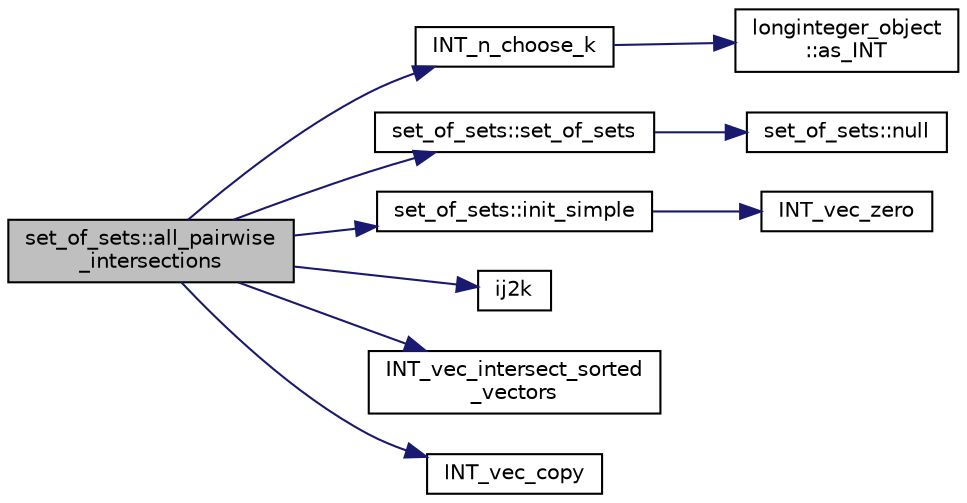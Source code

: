 digraph "set_of_sets::all_pairwise_intersections"
{
  edge [fontname="Helvetica",fontsize="10",labelfontname="Helvetica",labelfontsize="10"];
  node [fontname="Helvetica",fontsize="10",shape=record];
  rankdir="LR";
  Node54 [label="set_of_sets::all_pairwise\l_intersections",height=0.2,width=0.4,color="black", fillcolor="grey75", style="filled", fontcolor="black"];
  Node54 -> Node55 [color="midnightblue",fontsize="10",style="solid",fontname="Helvetica"];
  Node55 [label="INT_n_choose_k",height=0.2,width=0.4,color="black", fillcolor="white", style="filled",URL="$d2/d7c/combinatorics_8_c.html#aa74adc702e59feadb839f44c0aaec8f6"];
  Node55 -> Node56 [color="midnightblue",fontsize="10",style="solid",fontname="Helvetica"];
  Node56 [label="longinteger_object\l::as_INT",height=0.2,width=0.4,color="black", fillcolor="white", style="filled",URL="$dd/d7e/classlonginteger__object.html#afb992d4679a6741acc63c8bcba27971e"];
  Node54 -> Node57 [color="midnightblue",fontsize="10",style="solid",fontname="Helvetica"];
  Node57 [label="set_of_sets::set_of_sets",height=0.2,width=0.4,color="black", fillcolor="white", style="filled",URL="$da/dd6/classset__of__sets.html#ad07d3908a5f6972e2defe4db643dcb1e"];
  Node57 -> Node58 [color="midnightblue",fontsize="10",style="solid",fontname="Helvetica"];
  Node58 [label="set_of_sets::null",height=0.2,width=0.4,color="black", fillcolor="white", style="filled",URL="$da/dd6/classset__of__sets.html#a0781046b5156beb68e73fc3794df0b57"];
  Node54 -> Node59 [color="midnightblue",fontsize="10",style="solid",fontname="Helvetica"];
  Node59 [label="set_of_sets::init_simple",height=0.2,width=0.4,color="black", fillcolor="white", style="filled",URL="$da/dd6/classset__of__sets.html#a0c90576a42f3cf82abb307fa8dd97162"];
  Node59 -> Node60 [color="midnightblue",fontsize="10",style="solid",fontname="Helvetica"];
  Node60 [label="INT_vec_zero",height=0.2,width=0.4,color="black", fillcolor="white", style="filled",URL="$df/dbf/sajeeb_8_c.html#aa8c9c7977203577026080f546fe4980f"];
  Node54 -> Node61 [color="midnightblue",fontsize="10",style="solid",fontname="Helvetica"];
  Node61 [label="ij2k",height=0.2,width=0.4,color="black", fillcolor="white", style="filled",URL="$df/dbf/sajeeb_8_c.html#a68a0fe85ad4b80a9220cb33f9c4c0042"];
  Node54 -> Node62 [color="midnightblue",fontsize="10",style="solid",fontname="Helvetica"];
  Node62 [label="INT_vec_intersect_sorted\l_vectors",height=0.2,width=0.4,color="black", fillcolor="white", style="filled",URL="$d5/de2/foundations_2data__structures_2data__structures_8h.html#a35c06b63646394d7b7ae5022271b9ade"];
  Node54 -> Node63 [color="midnightblue",fontsize="10",style="solid",fontname="Helvetica"];
  Node63 [label="INT_vec_copy",height=0.2,width=0.4,color="black", fillcolor="white", style="filled",URL="$df/dbf/sajeeb_8_c.html#ac2d875e27e009af6ec04d17254d11075"];
}
